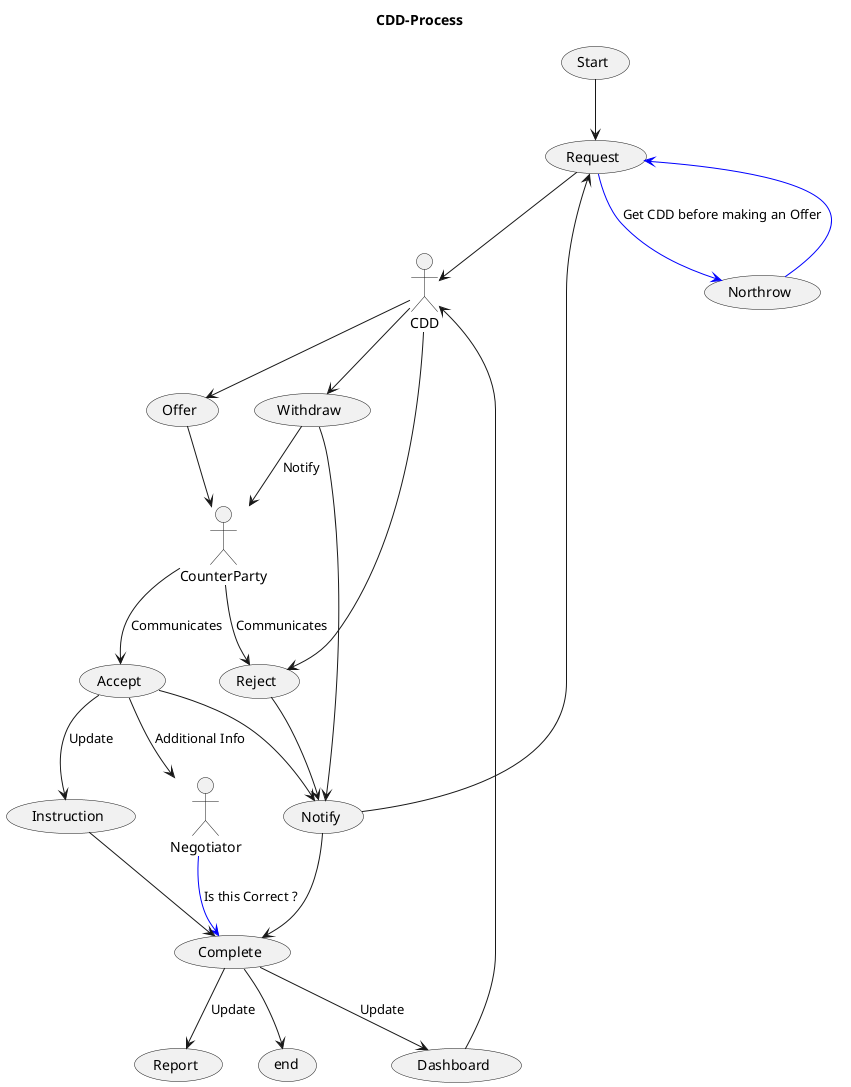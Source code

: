 @startuml CDDProcess

title CDD-Process

(Start) --> (Request)
(Request) --> CDD
(Request) -[#0000FF]-> (Northrow) : Get CDD before making an Offer
(Northrow) -[#0000FF]-> (Request)  
  
CDD --> (Offer)
CDD --> (Withdraw)
CDD --> (Reject)

(Offer) --> CounterParty  
CounterParty --> (Accept) : Communicates
CounterParty --> (Reject) : Communicates


(Withdraw) --> CounterParty : Notify

(Accept) --> (Notify)
(Accept) --> Negotiator : Additional Info
(Accept) --> (Instruction) : Update
Negotiator -[#0000FF]-> (Complete) : Is this Correct ?
(Instruction) --> (Complete) 

(Reject) --> (Notify)
(Withdraw) --> (Notify)

(Notify) --> (Request)
(Notify) --> (Complete)

(Complete) --> (Dashboard) : Update
(Complete) --> (Report) : Update
(Dashboard) --> CDD
(Complete) --> (end)

@enduml